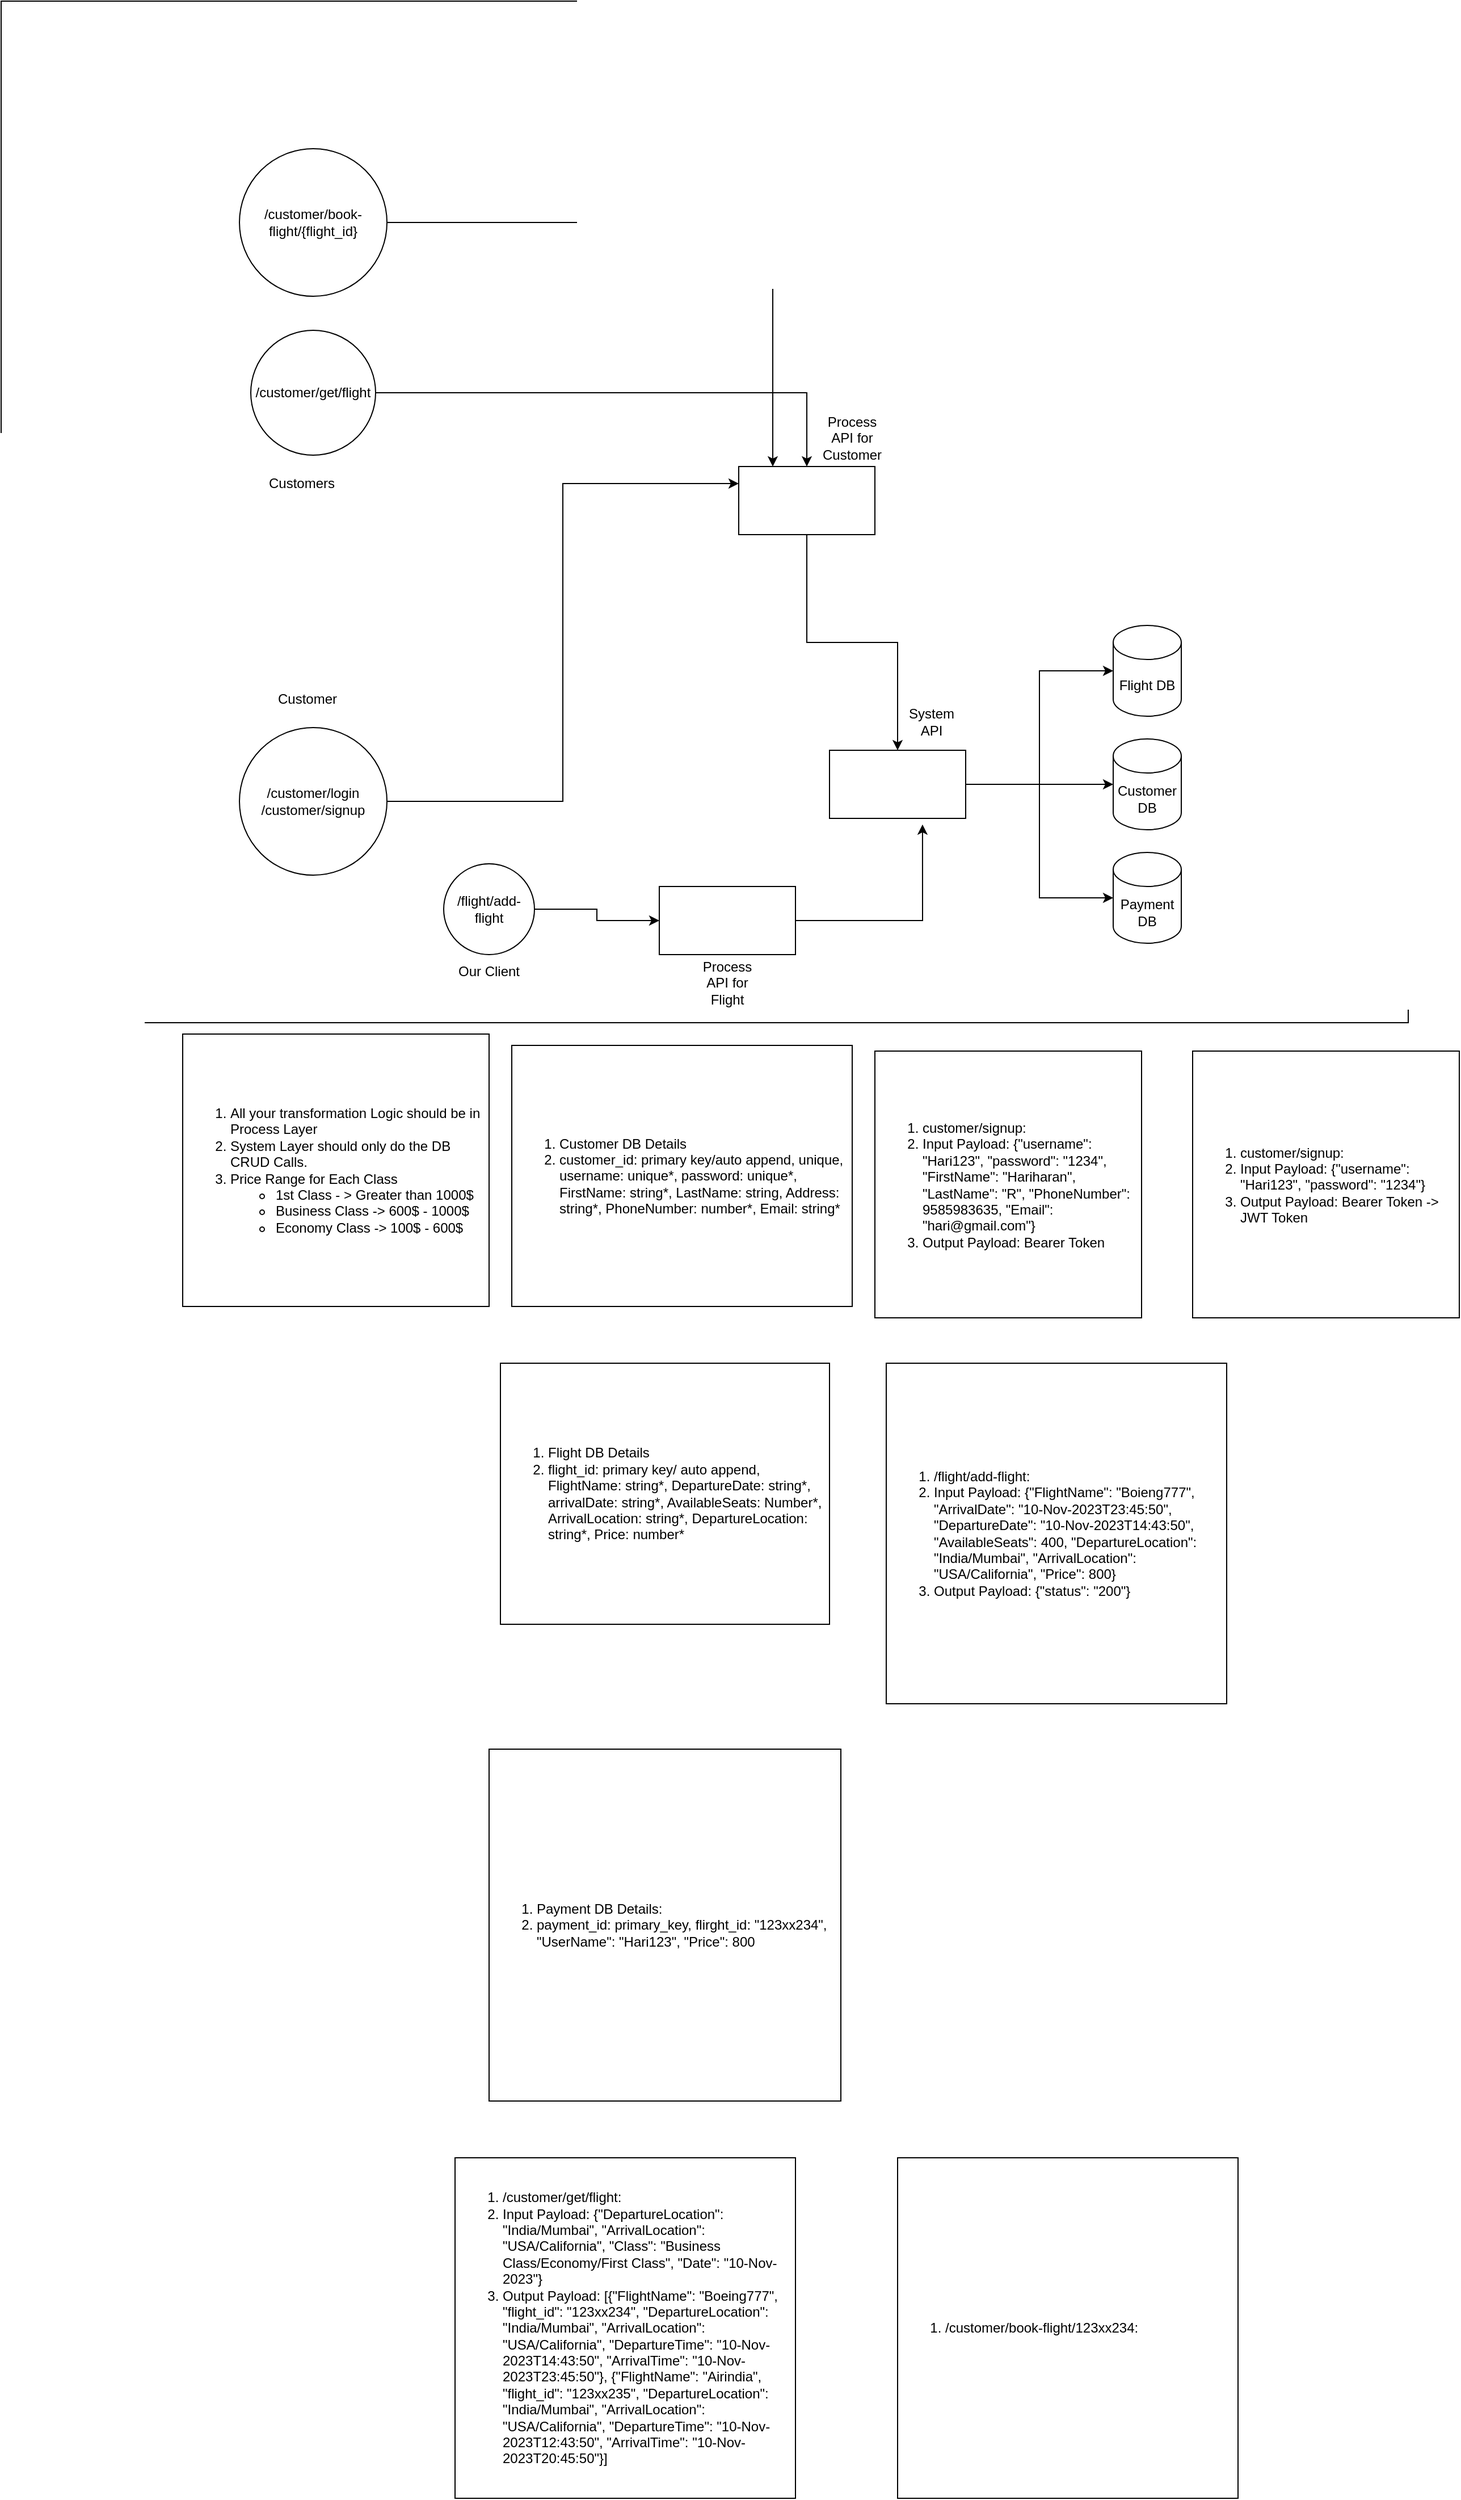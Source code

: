 <mxfile version="21.5.2" type="device">
  <diagram name="Page-1" id="kYc79DFJNuzs-JExVBDe">
    <mxGraphModel dx="3497" dy="2620" grid="1" gridSize="10" guides="1" tooltips="1" connect="1" arrows="1" fold="1" page="1" pageScale="1" pageWidth="850" pageHeight="1100" math="0" shadow="0">
      <root>
        <mxCell id="0" />
        <mxCell id="1" parent="0" />
        <mxCell id="D1P4x2Tr9F6RCCxiCrga-1" value="" style="rounded=0;whiteSpace=wrap;html=1;" vertex="1" parent="1">
          <mxGeometry x="-380" y="-440" width="1240" height="900" as="geometry" />
        </mxCell>
        <mxCell id="D1P4x2Tr9F6RCCxiCrga-2" value="Flight DB" style="shape=cylinder3;whiteSpace=wrap;html=1;boundedLbl=1;backgroundOutline=1;size=15;" vertex="1" parent="1">
          <mxGeometry x="600" y="110" width="60" height="80" as="geometry" />
        </mxCell>
        <mxCell id="D1P4x2Tr9F6RCCxiCrga-3" value="Customer DB" style="shape=cylinder3;whiteSpace=wrap;html=1;boundedLbl=1;backgroundOutline=1;size=15;" vertex="1" parent="1">
          <mxGeometry x="600" y="210" width="60" height="80" as="geometry" />
        </mxCell>
        <mxCell id="D1P4x2Tr9F6RCCxiCrga-4" value="Payment DB" style="shape=cylinder3;whiteSpace=wrap;html=1;boundedLbl=1;backgroundOutline=1;size=15;" vertex="1" parent="1">
          <mxGeometry x="600" y="310" width="60" height="80" as="geometry" />
        </mxCell>
        <mxCell id="D1P4x2Tr9F6RCCxiCrga-6" style="edgeStyle=orthogonalEdgeStyle;rounded=0;orthogonalLoop=1;jettySize=auto;html=1;entryX=0;entryY=0.5;entryDx=0;entryDy=0;entryPerimeter=0;" edge="1" parent="1" source="D1P4x2Tr9F6RCCxiCrga-5" target="D1P4x2Tr9F6RCCxiCrga-2">
          <mxGeometry relative="1" as="geometry" />
        </mxCell>
        <mxCell id="D1P4x2Tr9F6RCCxiCrga-7" style="edgeStyle=orthogonalEdgeStyle;rounded=0;orthogonalLoop=1;jettySize=auto;html=1;" edge="1" parent="1" source="D1P4x2Tr9F6RCCxiCrga-5" target="D1P4x2Tr9F6RCCxiCrga-3">
          <mxGeometry relative="1" as="geometry" />
        </mxCell>
        <mxCell id="D1P4x2Tr9F6RCCxiCrga-8" style="edgeStyle=orthogonalEdgeStyle;rounded=0;orthogonalLoop=1;jettySize=auto;html=1;entryX=0;entryY=0.5;entryDx=0;entryDy=0;entryPerimeter=0;" edge="1" parent="1" source="D1P4x2Tr9F6RCCxiCrga-5" target="D1P4x2Tr9F6RCCxiCrga-4">
          <mxGeometry relative="1" as="geometry" />
        </mxCell>
        <mxCell id="D1P4x2Tr9F6RCCxiCrga-5" value="" style="rounded=0;whiteSpace=wrap;html=1;" vertex="1" parent="1">
          <mxGeometry x="350" y="220" width="120" height="60" as="geometry" />
        </mxCell>
        <mxCell id="D1P4x2Tr9F6RCCxiCrga-9" value="&lt;ol&gt;&lt;li&gt;Customer DB Details&lt;/li&gt;&lt;li&gt;customer_id: primary key/auto append, unique, username: unique*, password: unique*, FirstName: string*, LastName: string, Address: string*, PhoneNumber: number*, Email: string*&lt;/li&gt;&lt;/ol&gt;" style="rounded=0;whiteSpace=wrap;html=1;align=left;" vertex="1" parent="1">
          <mxGeometry x="70" y="480" width="300" height="230" as="geometry" />
        </mxCell>
        <mxCell id="D1P4x2Tr9F6RCCxiCrga-15" value="" style="edgeStyle=orthogonalEdgeStyle;rounded=0;orthogonalLoop=1;jettySize=auto;html=1;" edge="1" parent="1" source="D1P4x2Tr9F6RCCxiCrga-10" target="D1P4x2Tr9F6RCCxiCrga-5">
          <mxGeometry relative="1" as="geometry" />
        </mxCell>
        <mxCell id="D1P4x2Tr9F6RCCxiCrga-10" value="" style="rounded=0;whiteSpace=wrap;html=1;" vertex="1" parent="1">
          <mxGeometry x="270" y="-30" width="120" height="60" as="geometry" />
        </mxCell>
        <mxCell id="D1P4x2Tr9F6RCCxiCrga-29" style="edgeStyle=orthogonalEdgeStyle;rounded=0;orthogonalLoop=1;jettySize=auto;html=1;" edge="1" parent="1" source="D1P4x2Tr9F6RCCxiCrga-12" target="D1P4x2Tr9F6RCCxiCrga-10">
          <mxGeometry relative="1" as="geometry" />
        </mxCell>
        <mxCell id="D1P4x2Tr9F6RCCxiCrga-12" value="/customer/get/flight" style="ellipse;whiteSpace=wrap;html=1;aspect=fixed;" vertex="1" parent="1">
          <mxGeometry x="-160" y="-150" width="110" height="110" as="geometry" />
        </mxCell>
        <mxCell id="D1P4x2Tr9F6RCCxiCrga-14" style="edgeStyle=orthogonalEdgeStyle;rounded=0;orthogonalLoop=1;jettySize=auto;html=1;entryX=0;entryY=0.25;entryDx=0;entryDy=0;" edge="1" parent="1" source="D1P4x2Tr9F6RCCxiCrga-13" target="D1P4x2Tr9F6RCCxiCrga-10">
          <mxGeometry relative="1" as="geometry" />
        </mxCell>
        <mxCell id="D1P4x2Tr9F6RCCxiCrga-13" value="/customer/login&lt;br&gt;/customer/signup" style="ellipse;whiteSpace=wrap;html=1;aspect=fixed;" vertex="1" parent="1">
          <mxGeometry x="-170" y="200" width="130" height="130" as="geometry" />
        </mxCell>
        <mxCell id="D1P4x2Tr9F6RCCxiCrga-16" value="&lt;ol&gt;&lt;li style=&quot;&quot;&gt;customer/signup:&amp;nbsp;&lt;/li&gt;&lt;li style=&quot;&quot;&gt;Input Payload: {&quot;username&quot;: &quot;Hari123&quot;, &quot;password&quot;: &quot;1234&quot;, &quot;FirstName&quot;: &quot;Hariharan&quot;, &quot;LastName&quot;: &quot;R&quot;, &quot;PhoneNumber&quot;: 9585983635, &quot;Email&quot;: &quot;hari@gmail.com&quot;}&lt;/li&gt;&lt;li style=&quot;&quot;&gt;Output Payload: Bearer Token&lt;/li&gt;&lt;/ol&gt;" style="whiteSpace=wrap;html=1;aspect=fixed;align=left;" vertex="1" parent="1">
          <mxGeometry x="390" y="485" width="235" height="235" as="geometry" />
        </mxCell>
        <mxCell id="D1P4x2Tr9F6RCCxiCrga-17" value="System API" style="text;html=1;strokeColor=none;fillColor=none;align=center;verticalAlign=middle;whiteSpace=wrap;rounded=0;" vertex="1" parent="1">
          <mxGeometry x="410" y="180" width="60" height="30" as="geometry" />
        </mxCell>
        <mxCell id="D1P4x2Tr9F6RCCxiCrga-18" value="Process API for Customer" style="text;html=1;strokeColor=none;fillColor=none;align=center;verticalAlign=middle;whiteSpace=wrap;rounded=0;" vertex="1" parent="1">
          <mxGeometry x="340" y="-70" width="60" height="30" as="geometry" />
        </mxCell>
        <mxCell id="D1P4x2Tr9F6RCCxiCrga-19" value="&lt;ol&gt;&lt;li&gt;All your transformation Logic should be in Process Layer&lt;/li&gt;&lt;li&gt;System Layer should only do the DB CRUD Calls.&lt;/li&gt;&lt;li&gt;Price Range for Each Class&lt;/li&gt;&lt;ul&gt;&lt;li&gt;1st Class - &amp;gt; Greater than 1000$&lt;/li&gt;&lt;li&gt;Business Class -&amp;gt; 600$ - 1000$&lt;/li&gt;&lt;li&gt;Economy Class -&amp;gt; 100$ - 600$&lt;/li&gt;&lt;/ul&gt;&lt;/ol&gt;" style="rounded=0;whiteSpace=wrap;html=1;align=left;" vertex="1" parent="1">
          <mxGeometry x="-220" y="470" width="270" height="240" as="geometry" />
        </mxCell>
        <mxCell id="D1P4x2Tr9F6RCCxiCrga-20" value="&lt;ol&gt;&lt;li&gt;Flight DB Details&lt;/li&gt;&lt;li&gt;flight_id: primary key/ auto append, FlightName: string*, DepartureDate: string*, arrivalDate: string*, AvailableSeats: Number*, ArrivalLocation: string*, DepartureLocation: string*, Price: number*&lt;/li&gt;&lt;/ol&gt;" style="rounded=0;whiteSpace=wrap;html=1;align=left;" vertex="1" parent="1">
          <mxGeometry x="60" y="760" width="290" height="230" as="geometry" />
        </mxCell>
        <mxCell id="D1P4x2Tr9F6RCCxiCrga-21" value="Customer" style="text;html=1;strokeColor=none;fillColor=none;align=center;verticalAlign=middle;whiteSpace=wrap;rounded=0;" vertex="1" parent="1">
          <mxGeometry x="-140" y="160" width="60" height="30" as="geometry" />
        </mxCell>
        <mxCell id="D1P4x2Tr9F6RCCxiCrga-25" value="" style="edgeStyle=orthogonalEdgeStyle;rounded=0;orthogonalLoop=1;jettySize=auto;html=1;" edge="1" parent="1" source="D1P4x2Tr9F6RCCxiCrga-22" target="D1P4x2Tr9F6RCCxiCrga-24">
          <mxGeometry relative="1" as="geometry" />
        </mxCell>
        <mxCell id="D1P4x2Tr9F6RCCxiCrga-22" value="/flight/add-flight" style="ellipse;whiteSpace=wrap;html=1;aspect=fixed;" vertex="1" parent="1">
          <mxGeometry x="10" y="320" width="80" height="80" as="geometry" />
        </mxCell>
        <mxCell id="D1P4x2Tr9F6RCCxiCrga-23" value="Our Client" style="text;html=1;strokeColor=none;fillColor=none;align=center;verticalAlign=middle;whiteSpace=wrap;rounded=0;" vertex="1" parent="1">
          <mxGeometry x="20" y="400" width="60" height="30" as="geometry" />
        </mxCell>
        <mxCell id="D1P4x2Tr9F6RCCxiCrga-26" style="edgeStyle=orthogonalEdgeStyle;rounded=0;orthogonalLoop=1;jettySize=auto;html=1;entryX=0.683;entryY=1.089;entryDx=0;entryDy=0;entryPerimeter=0;" edge="1" parent="1" source="D1P4x2Tr9F6RCCxiCrga-24" target="D1P4x2Tr9F6RCCxiCrga-5">
          <mxGeometry relative="1" as="geometry" />
        </mxCell>
        <mxCell id="D1P4x2Tr9F6RCCxiCrga-24" value="" style="rounded=0;whiteSpace=wrap;html=1;" vertex="1" parent="1">
          <mxGeometry x="200" y="340" width="120" height="60" as="geometry" />
        </mxCell>
        <mxCell id="D1P4x2Tr9F6RCCxiCrga-27" value="Process API for Flight" style="text;html=1;strokeColor=none;fillColor=none;align=center;verticalAlign=middle;whiteSpace=wrap;rounded=0;" vertex="1" parent="1">
          <mxGeometry x="230" y="410" width="60" height="30" as="geometry" />
        </mxCell>
        <mxCell id="D1P4x2Tr9F6RCCxiCrga-30" value="&lt;ol&gt;&lt;li style=&quot;&quot;&gt;/flight/add-flight:&amp;nbsp;&lt;/li&gt;&lt;li style=&quot;&quot;&gt;Input Payload: {&quot;FlightName&quot;: &quot;Boieng777&quot;, &quot;ArrivalDate&quot;: &quot;10-Nov-2023T23:45:50&quot;, &quot;DepartureDate&quot;: &quot;10-Nov-2023T14:43:50&quot;, &quot;AvailableSeats&quot;: 400, &quot;DepartureLocation&quot;: &quot;India/Mumbai&quot;, &quot;ArrivalLocation&quot;: &quot;USA/California&quot;, &quot;Price&quot;: 800}&lt;/li&gt;&lt;li style=&quot;&quot;&gt;Output Payload: {&quot;status&quot;: &quot;200&quot;}&lt;/li&gt;&lt;/ol&gt;" style="whiteSpace=wrap;html=1;aspect=fixed;align=left;" vertex="1" parent="1">
          <mxGeometry x="400" y="760" width="300" height="300" as="geometry" />
        </mxCell>
        <mxCell id="D1P4x2Tr9F6RCCxiCrga-34" value="&lt;ol&gt;&lt;li&gt;/customer/get/flight:&lt;/li&gt;&lt;li&gt;Input Payload: {&quot;DepartureLocation&quot;: &quot;India/Mumbai&quot;, &quot;ArrivalLocation&quot;: &quot;USA/California&quot;, &quot;Class&quot;: &quot;Business Class/Economy/First Class&quot;, &quot;Date&quot;: &quot;10-Nov-2023&quot;}&lt;/li&gt;&lt;li&gt;Output Payload: [{&quot;FlightName&quot;: &quot;Boeing777&quot;, &quot;flight_id&quot;: &quot;123xx234&quot;, &quot;DepartureLocation&quot;: &quot;India/Mumbai&quot;, &quot;ArrivalLocation&quot;: &quot;USA/California&quot;, &quot;DepartureTime&quot;: &quot;10-Nov-2023T14:43:50&quot;, &quot;ArrivalTime&quot;: &quot;10-Nov-2023T23:45:50&quot;}, {&quot;FlightName&quot;: &quot;Airindia&quot;, &quot;flight_id&quot;: &quot;123xx235&quot;, &quot;DepartureLocation&quot;: &quot;India/Mumbai&quot;, &quot;ArrivalLocation&quot;: &quot;USA/California&quot;, &quot;DepartureTime&quot;: &quot;10-Nov-2023T12:43:50&quot;, &quot;ArrivalTime&quot;: &quot;10-Nov-2023T20:45:50&quot;}]&lt;/li&gt;&lt;/ol&gt;" style="whiteSpace=wrap;html=1;aspect=fixed;align=left;" vertex="1" parent="1">
          <mxGeometry x="20" y="1460" width="300" height="300" as="geometry" />
        </mxCell>
        <mxCell id="D1P4x2Tr9F6RCCxiCrga-35" value="Customers" style="text;html=1;strokeColor=none;fillColor=none;align=center;verticalAlign=middle;whiteSpace=wrap;rounded=0;" vertex="1" parent="1">
          <mxGeometry x="-145" y="-30" width="60" height="30" as="geometry" />
        </mxCell>
        <mxCell id="D1P4x2Tr9F6RCCxiCrga-38" style="edgeStyle=orthogonalEdgeStyle;rounded=0;orthogonalLoop=1;jettySize=auto;html=1;entryX=0.25;entryY=0;entryDx=0;entryDy=0;" edge="1" parent="1" source="D1P4x2Tr9F6RCCxiCrga-36" target="D1P4x2Tr9F6RCCxiCrga-10">
          <mxGeometry relative="1" as="geometry" />
        </mxCell>
        <mxCell id="D1P4x2Tr9F6RCCxiCrga-36" value="/customer/book-flight/{flight_id}" style="ellipse;whiteSpace=wrap;html=1;aspect=fixed;" vertex="1" parent="1">
          <mxGeometry x="-170" y="-310" width="130" height="130" as="geometry" />
        </mxCell>
        <mxCell id="D1P4x2Tr9F6RCCxiCrga-39" value="&lt;ol&gt;&lt;li&gt;/customer/book-flight/123xx234:&lt;/li&gt;&lt;/ol&gt;" style="whiteSpace=wrap;html=1;aspect=fixed;align=left;" vertex="1" parent="1">
          <mxGeometry x="410" y="1460" width="300" height="300" as="geometry" />
        </mxCell>
        <mxCell id="D1P4x2Tr9F6RCCxiCrga-40" value="&lt;ol&gt;&lt;li&gt;Payment DB Details:&lt;/li&gt;&lt;li&gt;payment_id: primary_key, flirght_id: &quot;123xx234&quot;, &quot;UserName&quot;: &quot;Hari123&quot;, &quot;Price&quot;: 800&lt;/li&gt;&lt;/ol&gt;" style="whiteSpace=wrap;html=1;aspect=fixed;align=left;" vertex="1" parent="1">
          <mxGeometry x="50" y="1100" width="310" height="310" as="geometry" />
        </mxCell>
        <mxCell id="D1P4x2Tr9F6RCCxiCrga-41" value="&lt;ol&gt;&lt;li style=&quot;&quot;&gt;customer/signup:&amp;nbsp;&lt;/li&gt;&lt;li style=&quot;&quot;&gt;Input Payload: {&quot;username&quot;: &quot;Hari123&quot;, &quot;password&quot;: &quot;1234&quot;}&lt;/li&gt;&lt;li style=&quot;&quot;&gt;Output Payload: Bearer Token -&amp;gt; JWT Token&lt;/li&gt;&lt;/ol&gt;" style="whiteSpace=wrap;html=1;aspect=fixed;align=left;" vertex="1" parent="1">
          <mxGeometry x="670" y="485" width="235" height="235" as="geometry" />
        </mxCell>
      </root>
    </mxGraphModel>
  </diagram>
</mxfile>

